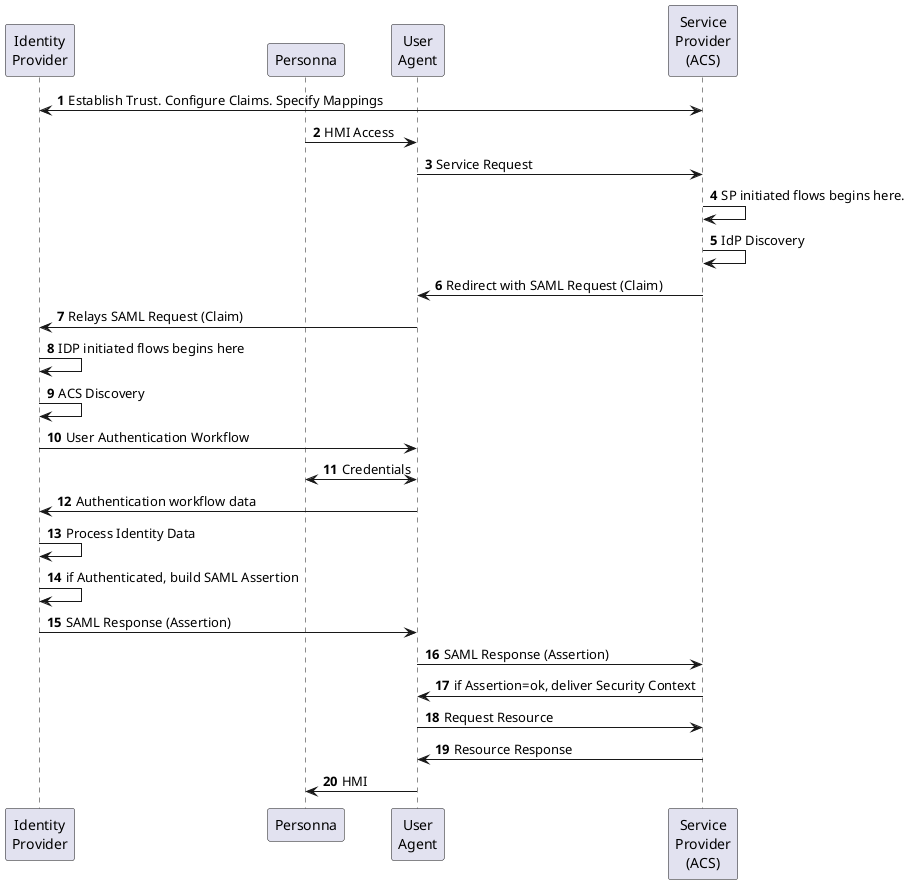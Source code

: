 @startuml "SAML Flow overview"
participant idp as "Identity\nProvider"
participant user as "Personna"
participant ua as "User\nAgent"
participant sp as "Service\nProvider\n(ACS)"


autonumber
idp<->sp: Establish Trust. Configure Claims. Specify Mappings
user->ua: HMI Access
ua->sp: Service Request
sp->sp: SP initiated flows begins here. 
sp->sp: IdP Discovery
sp->ua: Redirect with SAML Request (Claim)
ua->idp: Relays SAML Request (Claim)
idp->idp: IDP initiated flows begins here
idp->idp: ACS Discovery
idp->ua: User Authentication Workflow
ua<->user: Credentials
ua->idp: Authentication workflow data
idp->idp: Process Identity Data
idp->idp: if Authenticated, build SAML Assertion
idp->ua: SAML Response (Assertion)
ua->sp: SAML Response (Assertion)
sp->ua: if Assertion=ok, deliver Security Context
ua->sp: Request Resource
sp->ua: Resource Response
ua->user: HMI

@enduml